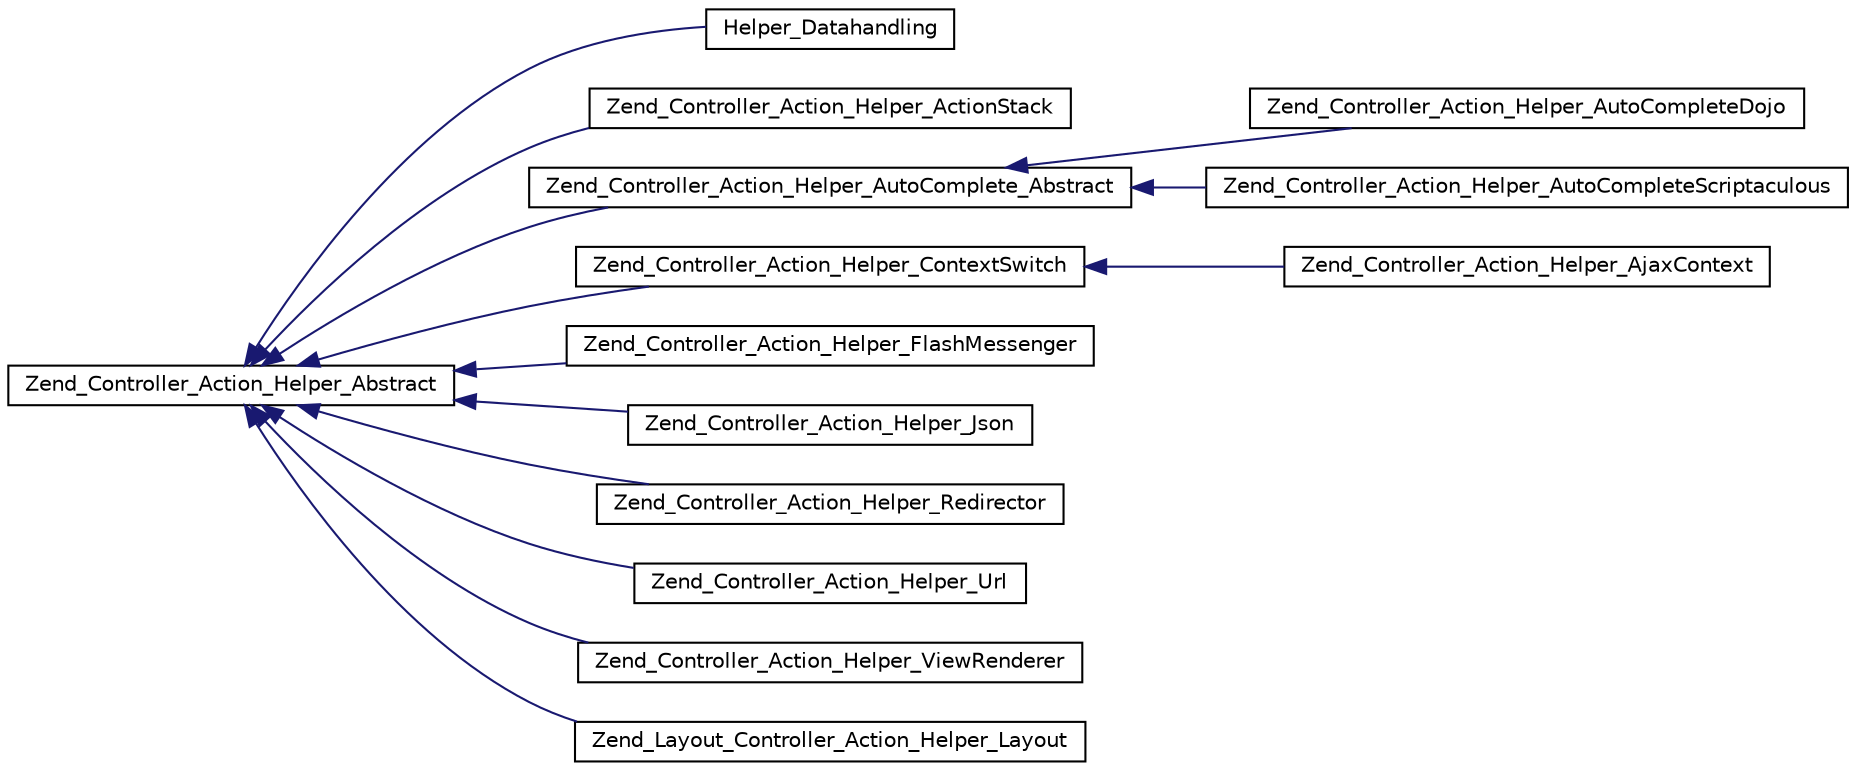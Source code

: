 digraph G
{
  edge [fontname="Helvetica",fontsize="10",labelfontname="Helvetica",labelfontsize="10"];
  node [fontname="Helvetica",fontsize="10",shape=record];
  rankdir="LR";
  Node1 [label="Zend_Controller_Action_Helper_Abstract",height=0.2,width=0.4,color="black", fillcolor="white", style="filled",URL="$class_zend___controller___action___helper___abstract.html"];
  Node1 -> Node2 [dir="back",color="midnightblue",fontsize="10",style="solid",fontname="Helvetica"];
  Node2 [label="Helper_Datahandling",height=0.2,width=0.4,color="black", fillcolor="white", style="filled",URL="$class_helper___datahandling.html"];
  Node1 -> Node3 [dir="back",color="midnightblue",fontsize="10",style="solid",fontname="Helvetica"];
  Node3 [label="Zend_Controller_Action_Helper_ActionStack",height=0.2,width=0.4,color="black", fillcolor="white", style="filled",URL="$class_zend___controller___action___helper___action_stack.html"];
  Node1 -> Node4 [dir="back",color="midnightblue",fontsize="10",style="solid",fontname="Helvetica"];
  Node4 [label="Zend_Controller_Action_Helper_AutoComplete_Abstract",height=0.2,width=0.4,color="black", fillcolor="white", style="filled",URL="$class_zend___controller___action___helper___auto_complete___abstract.html"];
  Node4 -> Node5 [dir="back",color="midnightblue",fontsize="10",style="solid",fontname="Helvetica"];
  Node5 [label="Zend_Controller_Action_Helper_AutoCompleteDojo",height=0.2,width=0.4,color="black", fillcolor="white", style="filled",URL="$class_zend___controller___action___helper___auto_complete_dojo.html"];
  Node4 -> Node6 [dir="back",color="midnightblue",fontsize="10",style="solid",fontname="Helvetica"];
  Node6 [label="Zend_Controller_Action_Helper_AutoCompleteScriptaculous",height=0.2,width=0.4,color="black", fillcolor="white", style="filled",URL="$class_zend___controller___action___helper___auto_complete_scriptaculous.html"];
  Node1 -> Node7 [dir="back",color="midnightblue",fontsize="10",style="solid",fontname="Helvetica"];
  Node7 [label="Zend_Controller_Action_Helper_ContextSwitch",height=0.2,width=0.4,color="black", fillcolor="white", style="filled",URL="$class_zend___controller___action___helper___context_switch.html"];
  Node7 -> Node8 [dir="back",color="midnightblue",fontsize="10",style="solid",fontname="Helvetica"];
  Node8 [label="Zend_Controller_Action_Helper_AjaxContext",height=0.2,width=0.4,color="black", fillcolor="white", style="filled",URL="$class_zend___controller___action___helper___ajax_context.html"];
  Node1 -> Node9 [dir="back",color="midnightblue",fontsize="10",style="solid",fontname="Helvetica"];
  Node9 [label="Zend_Controller_Action_Helper_FlashMessenger",height=0.2,width=0.4,color="black", fillcolor="white", style="filled",URL="$class_zend___controller___action___helper___flash_messenger.html"];
  Node1 -> Node10 [dir="back",color="midnightblue",fontsize="10",style="solid",fontname="Helvetica"];
  Node10 [label="Zend_Controller_Action_Helper_Json",height=0.2,width=0.4,color="black", fillcolor="white", style="filled",URL="$class_zend___controller___action___helper___json.html"];
  Node1 -> Node11 [dir="back",color="midnightblue",fontsize="10",style="solid",fontname="Helvetica"];
  Node11 [label="Zend_Controller_Action_Helper_Redirector",height=0.2,width=0.4,color="black", fillcolor="white", style="filled",URL="$class_zend___controller___action___helper___redirector.html"];
  Node1 -> Node12 [dir="back",color="midnightblue",fontsize="10",style="solid",fontname="Helvetica"];
  Node12 [label="Zend_Controller_Action_Helper_Url",height=0.2,width=0.4,color="black", fillcolor="white", style="filled",URL="$class_zend___controller___action___helper___url.html"];
  Node1 -> Node13 [dir="back",color="midnightblue",fontsize="10",style="solid",fontname="Helvetica"];
  Node13 [label="Zend_Controller_Action_Helper_ViewRenderer",height=0.2,width=0.4,color="black", fillcolor="white", style="filled",URL="$class_zend___controller___action___helper___view_renderer.html"];
  Node1 -> Node14 [dir="back",color="midnightblue",fontsize="10",style="solid",fontname="Helvetica"];
  Node14 [label="Zend_Layout_Controller_Action_Helper_Layout",height=0.2,width=0.4,color="black", fillcolor="white", style="filled",URL="$class_zend___layout___controller___action___helper___layout.html"];
}
